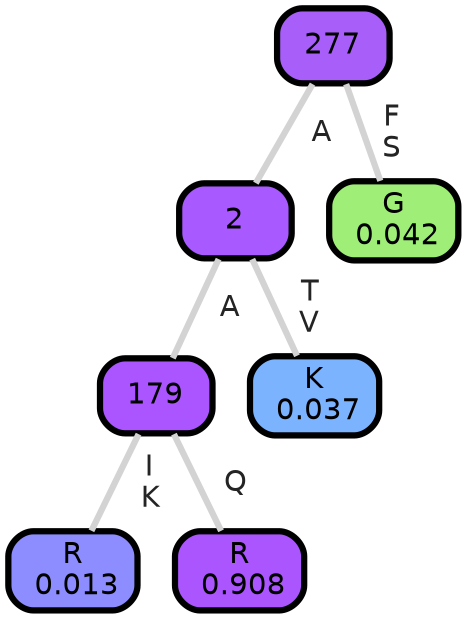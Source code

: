 graph Tree {
node [shape=box, style="filled, rounded",color="black",penwidth="3",fontcolor="black",                 fontname=helvetica] ;
graph [ranksep="0 equally", splines=straight,                 bgcolor=transparent, dpi=200] ;
edge [fontname=helvetica, fontweight=bold,fontcolor=grey14,color=lightgray] ;
0 [label="R
 0.013", fillcolor="#8e8dff"] ;
1 [label="179", fillcolor="#aa55ff"] ;
2 [label="R
 0.908", fillcolor="#ab55ff"] ;
3 [label="2", fillcolor="#a859ff"] ;
4 [label="K
 0.037", fillcolor="#7bb3ff"] ;
5 [label="277", fillcolor="#a85ff9"] ;
6 [label="G
 0.042", fillcolor="#9eee77"] ;
1 -- 0 [label=" I\n K",penwidth=3] ;
1 -- 2 [label=" Q",penwidth=3] ;
3 -- 1 [label=" A",penwidth=3] ;
3 -- 4 [label=" T\n V",penwidth=3] ;
5 -- 3 [label=" A",penwidth=3] ;
5 -- 6 [label=" F\n S",penwidth=3] ;
{rank = same;}}
